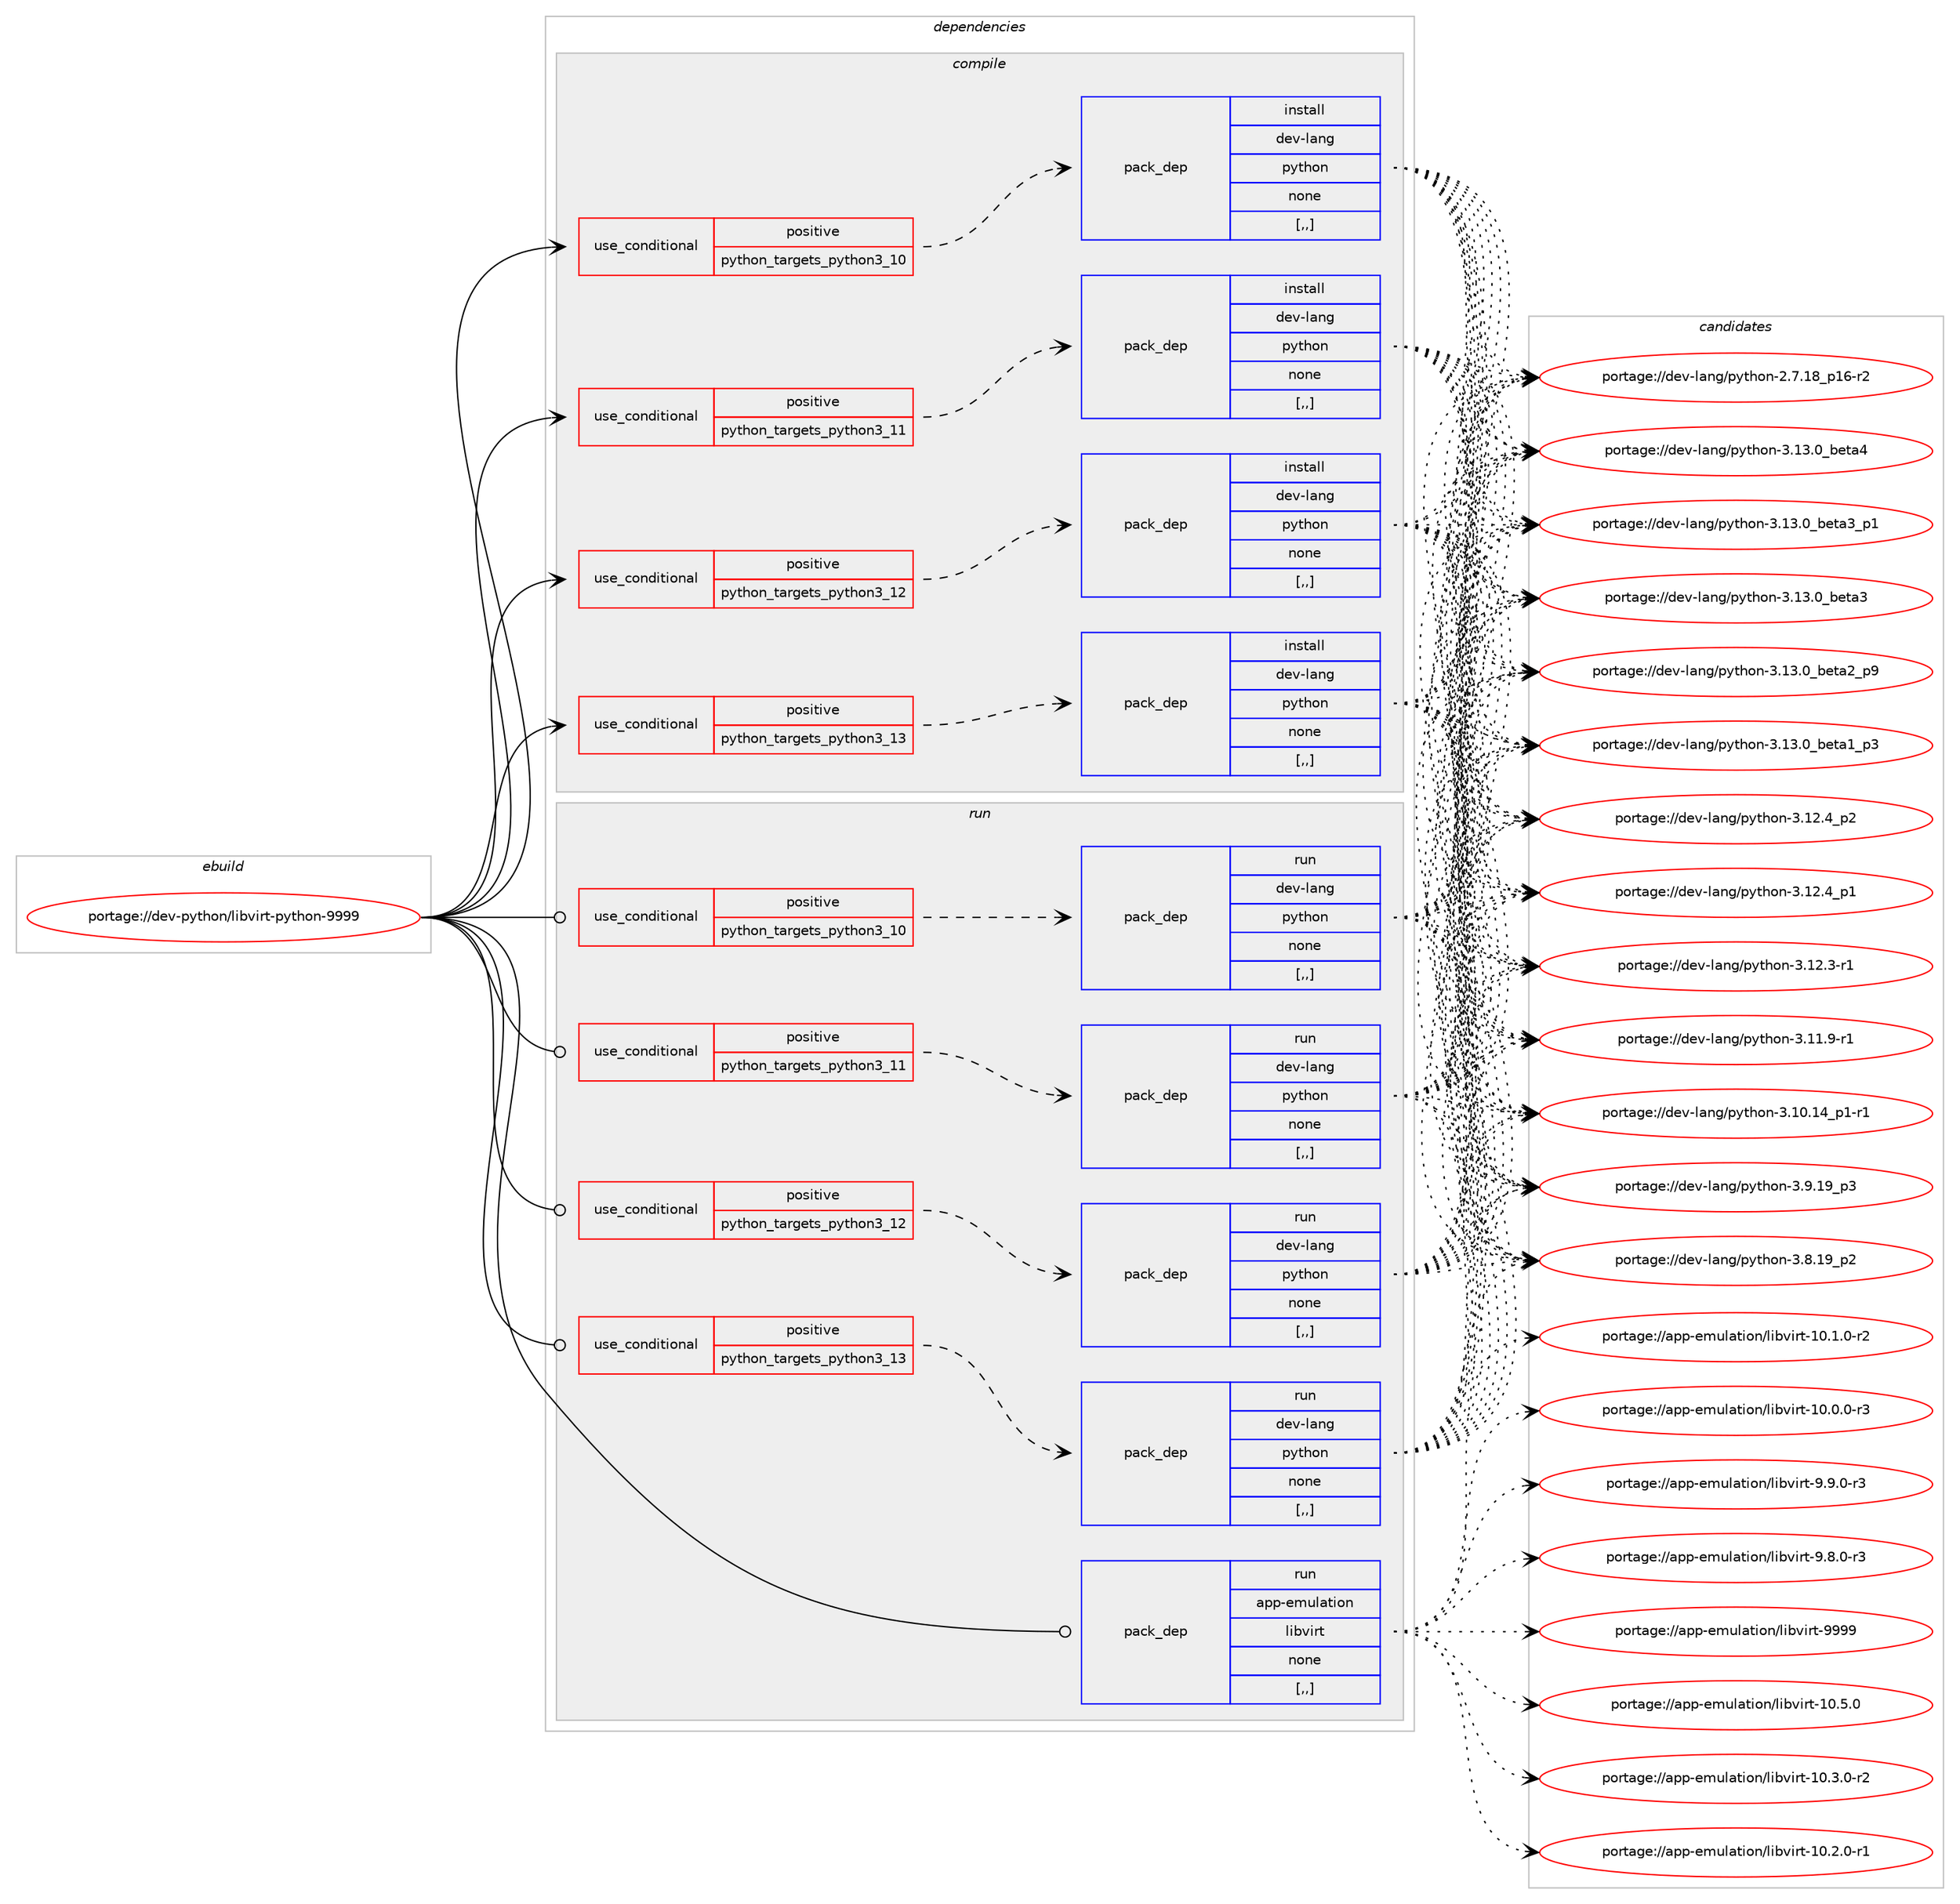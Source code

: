 digraph prolog {

# *************
# Graph options
# *************

newrank=true;
concentrate=true;
compound=true;
graph [rankdir=LR,fontname=Helvetica,fontsize=10,ranksep=1.5];#, ranksep=2.5, nodesep=0.2];
edge  [arrowhead=vee];
node  [fontname=Helvetica,fontsize=10];

# **********
# The ebuild
# **********

subgraph cluster_leftcol {
color=gray;
label=<<i>ebuild</i>>;
id [label="portage://dev-python/libvirt-python-9999", color=red, width=4, href="../dev-python/libvirt-python-9999.svg"];
}

# ****************
# The dependencies
# ****************

subgraph cluster_midcol {
color=gray;
label=<<i>dependencies</i>>;
subgraph cluster_compile {
fillcolor="#eeeeee";
style=filled;
label=<<i>compile</i>>;
subgraph cond34402 {
dependency150347 [label=<<TABLE BORDER="0" CELLBORDER="1" CELLSPACING="0" CELLPADDING="4"><TR><TD ROWSPAN="3" CELLPADDING="10">use_conditional</TD></TR><TR><TD>positive</TD></TR><TR><TD>python_targets_python3_10</TD></TR></TABLE>>, shape=none, color=red];
subgraph pack114696 {
dependency150348 [label=<<TABLE BORDER="0" CELLBORDER="1" CELLSPACING="0" CELLPADDING="4" WIDTH="220"><TR><TD ROWSPAN="6" CELLPADDING="30">pack_dep</TD></TR><TR><TD WIDTH="110">install</TD></TR><TR><TD>dev-lang</TD></TR><TR><TD>python</TD></TR><TR><TD>none</TD></TR><TR><TD>[,,]</TD></TR></TABLE>>, shape=none, color=blue];
}
dependency150347:e -> dependency150348:w [weight=20,style="dashed",arrowhead="vee"];
}
id:e -> dependency150347:w [weight=20,style="solid",arrowhead="vee"];
subgraph cond34403 {
dependency150349 [label=<<TABLE BORDER="0" CELLBORDER="1" CELLSPACING="0" CELLPADDING="4"><TR><TD ROWSPAN="3" CELLPADDING="10">use_conditional</TD></TR><TR><TD>positive</TD></TR><TR><TD>python_targets_python3_11</TD></TR></TABLE>>, shape=none, color=red];
subgraph pack114697 {
dependency150350 [label=<<TABLE BORDER="0" CELLBORDER="1" CELLSPACING="0" CELLPADDING="4" WIDTH="220"><TR><TD ROWSPAN="6" CELLPADDING="30">pack_dep</TD></TR><TR><TD WIDTH="110">install</TD></TR><TR><TD>dev-lang</TD></TR><TR><TD>python</TD></TR><TR><TD>none</TD></TR><TR><TD>[,,]</TD></TR></TABLE>>, shape=none, color=blue];
}
dependency150349:e -> dependency150350:w [weight=20,style="dashed",arrowhead="vee"];
}
id:e -> dependency150349:w [weight=20,style="solid",arrowhead="vee"];
subgraph cond34404 {
dependency150351 [label=<<TABLE BORDER="0" CELLBORDER="1" CELLSPACING="0" CELLPADDING="4"><TR><TD ROWSPAN="3" CELLPADDING="10">use_conditional</TD></TR><TR><TD>positive</TD></TR><TR><TD>python_targets_python3_12</TD></TR></TABLE>>, shape=none, color=red];
subgraph pack114698 {
dependency150352 [label=<<TABLE BORDER="0" CELLBORDER="1" CELLSPACING="0" CELLPADDING="4" WIDTH="220"><TR><TD ROWSPAN="6" CELLPADDING="30">pack_dep</TD></TR><TR><TD WIDTH="110">install</TD></TR><TR><TD>dev-lang</TD></TR><TR><TD>python</TD></TR><TR><TD>none</TD></TR><TR><TD>[,,]</TD></TR></TABLE>>, shape=none, color=blue];
}
dependency150351:e -> dependency150352:w [weight=20,style="dashed",arrowhead="vee"];
}
id:e -> dependency150351:w [weight=20,style="solid",arrowhead="vee"];
subgraph cond34405 {
dependency150353 [label=<<TABLE BORDER="0" CELLBORDER="1" CELLSPACING="0" CELLPADDING="4"><TR><TD ROWSPAN="3" CELLPADDING="10">use_conditional</TD></TR><TR><TD>positive</TD></TR><TR><TD>python_targets_python3_13</TD></TR></TABLE>>, shape=none, color=red];
subgraph pack114699 {
dependency150354 [label=<<TABLE BORDER="0" CELLBORDER="1" CELLSPACING="0" CELLPADDING="4" WIDTH="220"><TR><TD ROWSPAN="6" CELLPADDING="30">pack_dep</TD></TR><TR><TD WIDTH="110">install</TD></TR><TR><TD>dev-lang</TD></TR><TR><TD>python</TD></TR><TR><TD>none</TD></TR><TR><TD>[,,]</TD></TR></TABLE>>, shape=none, color=blue];
}
dependency150353:e -> dependency150354:w [weight=20,style="dashed",arrowhead="vee"];
}
id:e -> dependency150353:w [weight=20,style="solid",arrowhead="vee"];
}
subgraph cluster_compileandrun {
fillcolor="#eeeeee";
style=filled;
label=<<i>compile and run</i>>;
}
subgraph cluster_run {
fillcolor="#eeeeee";
style=filled;
label=<<i>run</i>>;
subgraph cond34406 {
dependency150355 [label=<<TABLE BORDER="0" CELLBORDER="1" CELLSPACING="0" CELLPADDING="4"><TR><TD ROWSPAN="3" CELLPADDING="10">use_conditional</TD></TR><TR><TD>positive</TD></TR><TR><TD>python_targets_python3_10</TD></TR></TABLE>>, shape=none, color=red];
subgraph pack114700 {
dependency150356 [label=<<TABLE BORDER="0" CELLBORDER="1" CELLSPACING="0" CELLPADDING="4" WIDTH="220"><TR><TD ROWSPAN="6" CELLPADDING="30">pack_dep</TD></TR><TR><TD WIDTH="110">run</TD></TR><TR><TD>dev-lang</TD></TR><TR><TD>python</TD></TR><TR><TD>none</TD></TR><TR><TD>[,,]</TD></TR></TABLE>>, shape=none, color=blue];
}
dependency150355:e -> dependency150356:w [weight=20,style="dashed",arrowhead="vee"];
}
id:e -> dependency150355:w [weight=20,style="solid",arrowhead="odot"];
subgraph cond34407 {
dependency150357 [label=<<TABLE BORDER="0" CELLBORDER="1" CELLSPACING="0" CELLPADDING="4"><TR><TD ROWSPAN="3" CELLPADDING="10">use_conditional</TD></TR><TR><TD>positive</TD></TR><TR><TD>python_targets_python3_11</TD></TR></TABLE>>, shape=none, color=red];
subgraph pack114701 {
dependency150358 [label=<<TABLE BORDER="0" CELLBORDER="1" CELLSPACING="0" CELLPADDING="4" WIDTH="220"><TR><TD ROWSPAN="6" CELLPADDING="30">pack_dep</TD></TR><TR><TD WIDTH="110">run</TD></TR><TR><TD>dev-lang</TD></TR><TR><TD>python</TD></TR><TR><TD>none</TD></TR><TR><TD>[,,]</TD></TR></TABLE>>, shape=none, color=blue];
}
dependency150357:e -> dependency150358:w [weight=20,style="dashed",arrowhead="vee"];
}
id:e -> dependency150357:w [weight=20,style="solid",arrowhead="odot"];
subgraph cond34408 {
dependency150359 [label=<<TABLE BORDER="0" CELLBORDER="1" CELLSPACING="0" CELLPADDING="4"><TR><TD ROWSPAN="3" CELLPADDING="10">use_conditional</TD></TR><TR><TD>positive</TD></TR><TR><TD>python_targets_python3_12</TD></TR></TABLE>>, shape=none, color=red];
subgraph pack114702 {
dependency150360 [label=<<TABLE BORDER="0" CELLBORDER="1" CELLSPACING="0" CELLPADDING="4" WIDTH="220"><TR><TD ROWSPAN="6" CELLPADDING="30">pack_dep</TD></TR><TR><TD WIDTH="110">run</TD></TR><TR><TD>dev-lang</TD></TR><TR><TD>python</TD></TR><TR><TD>none</TD></TR><TR><TD>[,,]</TD></TR></TABLE>>, shape=none, color=blue];
}
dependency150359:e -> dependency150360:w [weight=20,style="dashed",arrowhead="vee"];
}
id:e -> dependency150359:w [weight=20,style="solid",arrowhead="odot"];
subgraph cond34409 {
dependency150361 [label=<<TABLE BORDER="0" CELLBORDER="1" CELLSPACING="0" CELLPADDING="4"><TR><TD ROWSPAN="3" CELLPADDING="10">use_conditional</TD></TR><TR><TD>positive</TD></TR><TR><TD>python_targets_python3_13</TD></TR></TABLE>>, shape=none, color=red];
subgraph pack114703 {
dependency150362 [label=<<TABLE BORDER="0" CELLBORDER="1" CELLSPACING="0" CELLPADDING="4" WIDTH="220"><TR><TD ROWSPAN="6" CELLPADDING="30">pack_dep</TD></TR><TR><TD WIDTH="110">run</TD></TR><TR><TD>dev-lang</TD></TR><TR><TD>python</TD></TR><TR><TD>none</TD></TR><TR><TD>[,,]</TD></TR></TABLE>>, shape=none, color=blue];
}
dependency150361:e -> dependency150362:w [weight=20,style="dashed",arrowhead="vee"];
}
id:e -> dependency150361:w [weight=20,style="solid",arrowhead="odot"];
subgraph pack114704 {
dependency150363 [label=<<TABLE BORDER="0" CELLBORDER="1" CELLSPACING="0" CELLPADDING="4" WIDTH="220"><TR><TD ROWSPAN="6" CELLPADDING="30">pack_dep</TD></TR><TR><TD WIDTH="110">run</TD></TR><TR><TD>app-emulation</TD></TR><TR><TD>libvirt</TD></TR><TR><TD>none</TD></TR><TR><TD>[,,]</TD></TR></TABLE>>, shape=none, color=blue];
}
id:e -> dependency150363:w [weight=20,style="solid",arrowhead="odot"];
}
}

# **************
# The candidates
# **************

subgraph cluster_choices {
rank=same;
color=gray;
label=<<i>candidates</i>>;

subgraph choice114696 {
color=black;
nodesep=1;
choice1001011184510897110103471121211161041111104551464951464895981011169752 [label="portage://dev-lang/python-3.13.0_beta4", color=red, width=4,href="../dev-lang/python-3.13.0_beta4.svg"];
choice10010111845108971101034711212111610411111045514649514648959810111697519511249 [label="portage://dev-lang/python-3.13.0_beta3_p1", color=red, width=4,href="../dev-lang/python-3.13.0_beta3_p1.svg"];
choice1001011184510897110103471121211161041111104551464951464895981011169751 [label="portage://dev-lang/python-3.13.0_beta3", color=red, width=4,href="../dev-lang/python-3.13.0_beta3.svg"];
choice10010111845108971101034711212111610411111045514649514648959810111697509511257 [label="portage://dev-lang/python-3.13.0_beta2_p9", color=red, width=4,href="../dev-lang/python-3.13.0_beta2_p9.svg"];
choice10010111845108971101034711212111610411111045514649514648959810111697499511251 [label="portage://dev-lang/python-3.13.0_beta1_p3", color=red, width=4,href="../dev-lang/python-3.13.0_beta1_p3.svg"];
choice100101118451089711010347112121116104111110455146495046529511250 [label="portage://dev-lang/python-3.12.4_p2", color=red, width=4,href="../dev-lang/python-3.12.4_p2.svg"];
choice100101118451089711010347112121116104111110455146495046529511249 [label="portage://dev-lang/python-3.12.4_p1", color=red, width=4,href="../dev-lang/python-3.12.4_p1.svg"];
choice100101118451089711010347112121116104111110455146495046514511449 [label="portage://dev-lang/python-3.12.3-r1", color=red, width=4,href="../dev-lang/python-3.12.3-r1.svg"];
choice100101118451089711010347112121116104111110455146494946574511449 [label="portage://dev-lang/python-3.11.9-r1", color=red, width=4,href="../dev-lang/python-3.11.9-r1.svg"];
choice100101118451089711010347112121116104111110455146494846495295112494511449 [label="portage://dev-lang/python-3.10.14_p1-r1", color=red, width=4,href="../dev-lang/python-3.10.14_p1-r1.svg"];
choice100101118451089711010347112121116104111110455146574649579511251 [label="portage://dev-lang/python-3.9.19_p3", color=red, width=4,href="../dev-lang/python-3.9.19_p3.svg"];
choice100101118451089711010347112121116104111110455146564649579511250 [label="portage://dev-lang/python-3.8.19_p2", color=red, width=4,href="../dev-lang/python-3.8.19_p2.svg"];
choice100101118451089711010347112121116104111110455046554649569511249544511450 [label="portage://dev-lang/python-2.7.18_p16-r2", color=red, width=4,href="../dev-lang/python-2.7.18_p16-r2.svg"];
dependency150348:e -> choice1001011184510897110103471121211161041111104551464951464895981011169752:w [style=dotted,weight="100"];
dependency150348:e -> choice10010111845108971101034711212111610411111045514649514648959810111697519511249:w [style=dotted,weight="100"];
dependency150348:e -> choice1001011184510897110103471121211161041111104551464951464895981011169751:w [style=dotted,weight="100"];
dependency150348:e -> choice10010111845108971101034711212111610411111045514649514648959810111697509511257:w [style=dotted,weight="100"];
dependency150348:e -> choice10010111845108971101034711212111610411111045514649514648959810111697499511251:w [style=dotted,weight="100"];
dependency150348:e -> choice100101118451089711010347112121116104111110455146495046529511250:w [style=dotted,weight="100"];
dependency150348:e -> choice100101118451089711010347112121116104111110455146495046529511249:w [style=dotted,weight="100"];
dependency150348:e -> choice100101118451089711010347112121116104111110455146495046514511449:w [style=dotted,weight="100"];
dependency150348:e -> choice100101118451089711010347112121116104111110455146494946574511449:w [style=dotted,weight="100"];
dependency150348:e -> choice100101118451089711010347112121116104111110455146494846495295112494511449:w [style=dotted,weight="100"];
dependency150348:e -> choice100101118451089711010347112121116104111110455146574649579511251:w [style=dotted,weight="100"];
dependency150348:e -> choice100101118451089711010347112121116104111110455146564649579511250:w [style=dotted,weight="100"];
dependency150348:e -> choice100101118451089711010347112121116104111110455046554649569511249544511450:w [style=dotted,weight="100"];
}
subgraph choice114697 {
color=black;
nodesep=1;
choice1001011184510897110103471121211161041111104551464951464895981011169752 [label="portage://dev-lang/python-3.13.0_beta4", color=red, width=4,href="../dev-lang/python-3.13.0_beta4.svg"];
choice10010111845108971101034711212111610411111045514649514648959810111697519511249 [label="portage://dev-lang/python-3.13.0_beta3_p1", color=red, width=4,href="../dev-lang/python-3.13.0_beta3_p1.svg"];
choice1001011184510897110103471121211161041111104551464951464895981011169751 [label="portage://dev-lang/python-3.13.0_beta3", color=red, width=4,href="../dev-lang/python-3.13.0_beta3.svg"];
choice10010111845108971101034711212111610411111045514649514648959810111697509511257 [label="portage://dev-lang/python-3.13.0_beta2_p9", color=red, width=4,href="../dev-lang/python-3.13.0_beta2_p9.svg"];
choice10010111845108971101034711212111610411111045514649514648959810111697499511251 [label="portage://dev-lang/python-3.13.0_beta1_p3", color=red, width=4,href="../dev-lang/python-3.13.0_beta1_p3.svg"];
choice100101118451089711010347112121116104111110455146495046529511250 [label="portage://dev-lang/python-3.12.4_p2", color=red, width=4,href="../dev-lang/python-3.12.4_p2.svg"];
choice100101118451089711010347112121116104111110455146495046529511249 [label="portage://dev-lang/python-3.12.4_p1", color=red, width=4,href="../dev-lang/python-3.12.4_p1.svg"];
choice100101118451089711010347112121116104111110455146495046514511449 [label="portage://dev-lang/python-3.12.3-r1", color=red, width=4,href="../dev-lang/python-3.12.3-r1.svg"];
choice100101118451089711010347112121116104111110455146494946574511449 [label="portage://dev-lang/python-3.11.9-r1", color=red, width=4,href="../dev-lang/python-3.11.9-r1.svg"];
choice100101118451089711010347112121116104111110455146494846495295112494511449 [label="portage://dev-lang/python-3.10.14_p1-r1", color=red, width=4,href="../dev-lang/python-3.10.14_p1-r1.svg"];
choice100101118451089711010347112121116104111110455146574649579511251 [label="portage://dev-lang/python-3.9.19_p3", color=red, width=4,href="../dev-lang/python-3.9.19_p3.svg"];
choice100101118451089711010347112121116104111110455146564649579511250 [label="portage://dev-lang/python-3.8.19_p2", color=red, width=4,href="../dev-lang/python-3.8.19_p2.svg"];
choice100101118451089711010347112121116104111110455046554649569511249544511450 [label="portage://dev-lang/python-2.7.18_p16-r2", color=red, width=4,href="../dev-lang/python-2.7.18_p16-r2.svg"];
dependency150350:e -> choice1001011184510897110103471121211161041111104551464951464895981011169752:w [style=dotted,weight="100"];
dependency150350:e -> choice10010111845108971101034711212111610411111045514649514648959810111697519511249:w [style=dotted,weight="100"];
dependency150350:e -> choice1001011184510897110103471121211161041111104551464951464895981011169751:w [style=dotted,weight="100"];
dependency150350:e -> choice10010111845108971101034711212111610411111045514649514648959810111697509511257:w [style=dotted,weight="100"];
dependency150350:e -> choice10010111845108971101034711212111610411111045514649514648959810111697499511251:w [style=dotted,weight="100"];
dependency150350:e -> choice100101118451089711010347112121116104111110455146495046529511250:w [style=dotted,weight="100"];
dependency150350:e -> choice100101118451089711010347112121116104111110455146495046529511249:w [style=dotted,weight="100"];
dependency150350:e -> choice100101118451089711010347112121116104111110455146495046514511449:w [style=dotted,weight="100"];
dependency150350:e -> choice100101118451089711010347112121116104111110455146494946574511449:w [style=dotted,weight="100"];
dependency150350:e -> choice100101118451089711010347112121116104111110455146494846495295112494511449:w [style=dotted,weight="100"];
dependency150350:e -> choice100101118451089711010347112121116104111110455146574649579511251:w [style=dotted,weight="100"];
dependency150350:e -> choice100101118451089711010347112121116104111110455146564649579511250:w [style=dotted,weight="100"];
dependency150350:e -> choice100101118451089711010347112121116104111110455046554649569511249544511450:w [style=dotted,weight="100"];
}
subgraph choice114698 {
color=black;
nodesep=1;
choice1001011184510897110103471121211161041111104551464951464895981011169752 [label="portage://dev-lang/python-3.13.0_beta4", color=red, width=4,href="../dev-lang/python-3.13.0_beta4.svg"];
choice10010111845108971101034711212111610411111045514649514648959810111697519511249 [label="portage://dev-lang/python-3.13.0_beta3_p1", color=red, width=4,href="../dev-lang/python-3.13.0_beta3_p1.svg"];
choice1001011184510897110103471121211161041111104551464951464895981011169751 [label="portage://dev-lang/python-3.13.0_beta3", color=red, width=4,href="../dev-lang/python-3.13.0_beta3.svg"];
choice10010111845108971101034711212111610411111045514649514648959810111697509511257 [label="portage://dev-lang/python-3.13.0_beta2_p9", color=red, width=4,href="../dev-lang/python-3.13.0_beta2_p9.svg"];
choice10010111845108971101034711212111610411111045514649514648959810111697499511251 [label="portage://dev-lang/python-3.13.0_beta1_p3", color=red, width=4,href="../dev-lang/python-3.13.0_beta1_p3.svg"];
choice100101118451089711010347112121116104111110455146495046529511250 [label="portage://dev-lang/python-3.12.4_p2", color=red, width=4,href="../dev-lang/python-3.12.4_p2.svg"];
choice100101118451089711010347112121116104111110455146495046529511249 [label="portage://dev-lang/python-3.12.4_p1", color=red, width=4,href="../dev-lang/python-3.12.4_p1.svg"];
choice100101118451089711010347112121116104111110455146495046514511449 [label="portage://dev-lang/python-3.12.3-r1", color=red, width=4,href="../dev-lang/python-3.12.3-r1.svg"];
choice100101118451089711010347112121116104111110455146494946574511449 [label="portage://dev-lang/python-3.11.9-r1", color=red, width=4,href="../dev-lang/python-3.11.9-r1.svg"];
choice100101118451089711010347112121116104111110455146494846495295112494511449 [label="portage://dev-lang/python-3.10.14_p1-r1", color=red, width=4,href="../dev-lang/python-3.10.14_p1-r1.svg"];
choice100101118451089711010347112121116104111110455146574649579511251 [label="portage://dev-lang/python-3.9.19_p3", color=red, width=4,href="../dev-lang/python-3.9.19_p3.svg"];
choice100101118451089711010347112121116104111110455146564649579511250 [label="portage://dev-lang/python-3.8.19_p2", color=red, width=4,href="../dev-lang/python-3.8.19_p2.svg"];
choice100101118451089711010347112121116104111110455046554649569511249544511450 [label="portage://dev-lang/python-2.7.18_p16-r2", color=red, width=4,href="../dev-lang/python-2.7.18_p16-r2.svg"];
dependency150352:e -> choice1001011184510897110103471121211161041111104551464951464895981011169752:w [style=dotted,weight="100"];
dependency150352:e -> choice10010111845108971101034711212111610411111045514649514648959810111697519511249:w [style=dotted,weight="100"];
dependency150352:e -> choice1001011184510897110103471121211161041111104551464951464895981011169751:w [style=dotted,weight="100"];
dependency150352:e -> choice10010111845108971101034711212111610411111045514649514648959810111697509511257:w [style=dotted,weight="100"];
dependency150352:e -> choice10010111845108971101034711212111610411111045514649514648959810111697499511251:w [style=dotted,weight="100"];
dependency150352:e -> choice100101118451089711010347112121116104111110455146495046529511250:w [style=dotted,weight="100"];
dependency150352:e -> choice100101118451089711010347112121116104111110455146495046529511249:w [style=dotted,weight="100"];
dependency150352:e -> choice100101118451089711010347112121116104111110455146495046514511449:w [style=dotted,weight="100"];
dependency150352:e -> choice100101118451089711010347112121116104111110455146494946574511449:w [style=dotted,weight="100"];
dependency150352:e -> choice100101118451089711010347112121116104111110455146494846495295112494511449:w [style=dotted,weight="100"];
dependency150352:e -> choice100101118451089711010347112121116104111110455146574649579511251:w [style=dotted,weight="100"];
dependency150352:e -> choice100101118451089711010347112121116104111110455146564649579511250:w [style=dotted,weight="100"];
dependency150352:e -> choice100101118451089711010347112121116104111110455046554649569511249544511450:w [style=dotted,weight="100"];
}
subgraph choice114699 {
color=black;
nodesep=1;
choice1001011184510897110103471121211161041111104551464951464895981011169752 [label="portage://dev-lang/python-3.13.0_beta4", color=red, width=4,href="../dev-lang/python-3.13.0_beta4.svg"];
choice10010111845108971101034711212111610411111045514649514648959810111697519511249 [label="portage://dev-lang/python-3.13.0_beta3_p1", color=red, width=4,href="../dev-lang/python-3.13.0_beta3_p1.svg"];
choice1001011184510897110103471121211161041111104551464951464895981011169751 [label="portage://dev-lang/python-3.13.0_beta3", color=red, width=4,href="../dev-lang/python-3.13.0_beta3.svg"];
choice10010111845108971101034711212111610411111045514649514648959810111697509511257 [label="portage://dev-lang/python-3.13.0_beta2_p9", color=red, width=4,href="../dev-lang/python-3.13.0_beta2_p9.svg"];
choice10010111845108971101034711212111610411111045514649514648959810111697499511251 [label="portage://dev-lang/python-3.13.0_beta1_p3", color=red, width=4,href="../dev-lang/python-3.13.0_beta1_p3.svg"];
choice100101118451089711010347112121116104111110455146495046529511250 [label="portage://dev-lang/python-3.12.4_p2", color=red, width=4,href="../dev-lang/python-3.12.4_p2.svg"];
choice100101118451089711010347112121116104111110455146495046529511249 [label="portage://dev-lang/python-3.12.4_p1", color=red, width=4,href="../dev-lang/python-3.12.4_p1.svg"];
choice100101118451089711010347112121116104111110455146495046514511449 [label="portage://dev-lang/python-3.12.3-r1", color=red, width=4,href="../dev-lang/python-3.12.3-r1.svg"];
choice100101118451089711010347112121116104111110455146494946574511449 [label="portage://dev-lang/python-3.11.9-r1", color=red, width=4,href="../dev-lang/python-3.11.9-r1.svg"];
choice100101118451089711010347112121116104111110455146494846495295112494511449 [label="portage://dev-lang/python-3.10.14_p1-r1", color=red, width=4,href="../dev-lang/python-3.10.14_p1-r1.svg"];
choice100101118451089711010347112121116104111110455146574649579511251 [label="portage://dev-lang/python-3.9.19_p3", color=red, width=4,href="../dev-lang/python-3.9.19_p3.svg"];
choice100101118451089711010347112121116104111110455146564649579511250 [label="portage://dev-lang/python-3.8.19_p2", color=red, width=4,href="../dev-lang/python-3.8.19_p2.svg"];
choice100101118451089711010347112121116104111110455046554649569511249544511450 [label="portage://dev-lang/python-2.7.18_p16-r2", color=red, width=4,href="../dev-lang/python-2.7.18_p16-r2.svg"];
dependency150354:e -> choice1001011184510897110103471121211161041111104551464951464895981011169752:w [style=dotted,weight="100"];
dependency150354:e -> choice10010111845108971101034711212111610411111045514649514648959810111697519511249:w [style=dotted,weight="100"];
dependency150354:e -> choice1001011184510897110103471121211161041111104551464951464895981011169751:w [style=dotted,weight="100"];
dependency150354:e -> choice10010111845108971101034711212111610411111045514649514648959810111697509511257:w [style=dotted,weight="100"];
dependency150354:e -> choice10010111845108971101034711212111610411111045514649514648959810111697499511251:w [style=dotted,weight="100"];
dependency150354:e -> choice100101118451089711010347112121116104111110455146495046529511250:w [style=dotted,weight="100"];
dependency150354:e -> choice100101118451089711010347112121116104111110455146495046529511249:w [style=dotted,weight="100"];
dependency150354:e -> choice100101118451089711010347112121116104111110455146495046514511449:w [style=dotted,weight="100"];
dependency150354:e -> choice100101118451089711010347112121116104111110455146494946574511449:w [style=dotted,weight="100"];
dependency150354:e -> choice100101118451089711010347112121116104111110455146494846495295112494511449:w [style=dotted,weight="100"];
dependency150354:e -> choice100101118451089711010347112121116104111110455146574649579511251:w [style=dotted,weight="100"];
dependency150354:e -> choice100101118451089711010347112121116104111110455146564649579511250:w [style=dotted,weight="100"];
dependency150354:e -> choice100101118451089711010347112121116104111110455046554649569511249544511450:w [style=dotted,weight="100"];
}
subgraph choice114700 {
color=black;
nodesep=1;
choice1001011184510897110103471121211161041111104551464951464895981011169752 [label="portage://dev-lang/python-3.13.0_beta4", color=red, width=4,href="../dev-lang/python-3.13.0_beta4.svg"];
choice10010111845108971101034711212111610411111045514649514648959810111697519511249 [label="portage://dev-lang/python-3.13.0_beta3_p1", color=red, width=4,href="../dev-lang/python-3.13.0_beta3_p1.svg"];
choice1001011184510897110103471121211161041111104551464951464895981011169751 [label="portage://dev-lang/python-3.13.0_beta3", color=red, width=4,href="../dev-lang/python-3.13.0_beta3.svg"];
choice10010111845108971101034711212111610411111045514649514648959810111697509511257 [label="portage://dev-lang/python-3.13.0_beta2_p9", color=red, width=4,href="../dev-lang/python-3.13.0_beta2_p9.svg"];
choice10010111845108971101034711212111610411111045514649514648959810111697499511251 [label="portage://dev-lang/python-3.13.0_beta1_p3", color=red, width=4,href="../dev-lang/python-3.13.0_beta1_p3.svg"];
choice100101118451089711010347112121116104111110455146495046529511250 [label="portage://dev-lang/python-3.12.4_p2", color=red, width=4,href="../dev-lang/python-3.12.4_p2.svg"];
choice100101118451089711010347112121116104111110455146495046529511249 [label="portage://dev-lang/python-3.12.4_p1", color=red, width=4,href="../dev-lang/python-3.12.4_p1.svg"];
choice100101118451089711010347112121116104111110455146495046514511449 [label="portage://dev-lang/python-3.12.3-r1", color=red, width=4,href="../dev-lang/python-3.12.3-r1.svg"];
choice100101118451089711010347112121116104111110455146494946574511449 [label="portage://dev-lang/python-3.11.9-r1", color=red, width=4,href="../dev-lang/python-3.11.9-r1.svg"];
choice100101118451089711010347112121116104111110455146494846495295112494511449 [label="portage://dev-lang/python-3.10.14_p1-r1", color=red, width=4,href="../dev-lang/python-3.10.14_p1-r1.svg"];
choice100101118451089711010347112121116104111110455146574649579511251 [label="portage://dev-lang/python-3.9.19_p3", color=red, width=4,href="../dev-lang/python-3.9.19_p3.svg"];
choice100101118451089711010347112121116104111110455146564649579511250 [label="portage://dev-lang/python-3.8.19_p2", color=red, width=4,href="../dev-lang/python-3.8.19_p2.svg"];
choice100101118451089711010347112121116104111110455046554649569511249544511450 [label="portage://dev-lang/python-2.7.18_p16-r2", color=red, width=4,href="../dev-lang/python-2.7.18_p16-r2.svg"];
dependency150356:e -> choice1001011184510897110103471121211161041111104551464951464895981011169752:w [style=dotted,weight="100"];
dependency150356:e -> choice10010111845108971101034711212111610411111045514649514648959810111697519511249:w [style=dotted,weight="100"];
dependency150356:e -> choice1001011184510897110103471121211161041111104551464951464895981011169751:w [style=dotted,weight="100"];
dependency150356:e -> choice10010111845108971101034711212111610411111045514649514648959810111697509511257:w [style=dotted,weight="100"];
dependency150356:e -> choice10010111845108971101034711212111610411111045514649514648959810111697499511251:w [style=dotted,weight="100"];
dependency150356:e -> choice100101118451089711010347112121116104111110455146495046529511250:w [style=dotted,weight="100"];
dependency150356:e -> choice100101118451089711010347112121116104111110455146495046529511249:w [style=dotted,weight="100"];
dependency150356:e -> choice100101118451089711010347112121116104111110455146495046514511449:w [style=dotted,weight="100"];
dependency150356:e -> choice100101118451089711010347112121116104111110455146494946574511449:w [style=dotted,weight="100"];
dependency150356:e -> choice100101118451089711010347112121116104111110455146494846495295112494511449:w [style=dotted,weight="100"];
dependency150356:e -> choice100101118451089711010347112121116104111110455146574649579511251:w [style=dotted,weight="100"];
dependency150356:e -> choice100101118451089711010347112121116104111110455146564649579511250:w [style=dotted,weight="100"];
dependency150356:e -> choice100101118451089711010347112121116104111110455046554649569511249544511450:w [style=dotted,weight="100"];
}
subgraph choice114701 {
color=black;
nodesep=1;
choice1001011184510897110103471121211161041111104551464951464895981011169752 [label="portage://dev-lang/python-3.13.0_beta4", color=red, width=4,href="../dev-lang/python-3.13.0_beta4.svg"];
choice10010111845108971101034711212111610411111045514649514648959810111697519511249 [label="portage://dev-lang/python-3.13.0_beta3_p1", color=red, width=4,href="../dev-lang/python-3.13.0_beta3_p1.svg"];
choice1001011184510897110103471121211161041111104551464951464895981011169751 [label="portage://dev-lang/python-3.13.0_beta3", color=red, width=4,href="../dev-lang/python-3.13.0_beta3.svg"];
choice10010111845108971101034711212111610411111045514649514648959810111697509511257 [label="portage://dev-lang/python-3.13.0_beta2_p9", color=red, width=4,href="../dev-lang/python-3.13.0_beta2_p9.svg"];
choice10010111845108971101034711212111610411111045514649514648959810111697499511251 [label="portage://dev-lang/python-3.13.0_beta1_p3", color=red, width=4,href="../dev-lang/python-3.13.0_beta1_p3.svg"];
choice100101118451089711010347112121116104111110455146495046529511250 [label="portage://dev-lang/python-3.12.4_p2", color=red, width=4,href="../dev-lang/python-3.12.4_p2.svg"];
choice100101118451089711010347112121116104111110455146495046529511249 [label="portage://dev-lang/python-3.12.4_p1", color=red, width=4,href="../dev-lang/python-3.12.4_p1.svg"];
choice100101118451089711010347112121116104111110455146495046514511449 [label="portage://dev-lang/python-3.12.3-r1", color=red, width=4,href="../dev-lang/python-3.12.3-r1.svg"];
choice100101118451089711010347112121116104111110455146494946574511449 [label="portage://dev-lang/python-3.11.9-r1", color=red, width=4,href="../dev-lang/python-3.11.9-r1.svg"];
choice100101118451089711010347112121116104111110455146494846495295112494511449 [label="portage://dev-lang/python-3.10.14_p1-r1", color=red, width=4,href="../dev-lang/python-3.10.14_p1-r1.svg"];
choice100101118451089711010347112121116104111110455146574649579511251 [label="portage://dev-lang/python-3.9.19_p3", color=red, width=4,href="../dev-lang/python-3.9.19_p3.svg"];
choice100101118451089711010347112121116104111110455146564649579511250 [label="portage://dev-lang/python-3.8.19_p2", color=red, width=4,href="../dev-lang/python-3.8.19_p2.svg"];
choice100101118451089711010347112121116104111110455046554649569511249544511450 [label="portage://dev-lang/python-2.7.18_p16-r2", color=red, width=4,href="../dev-lang/python-2.7.18_p16-r2.svg"];
dependency150358:e -> choice1001011184510897110103471121211161041111104551464951464895981011169752:w [style=dotted,weight="100"];
dependency150358:e -> choice10010111845108971101034711212111610411111045514649514648959810111697519511249:w [style=dotted,weight="100"];
dependency150358:e -> choice1001011184510897110103471121211161041111104551464951464895981011169751:w [style=dotted,weight="100"];
dependency150358:e -> choice10010111845108971101034711212111610411111045514649514648959810111697509511257:w [style=dotted,weight="100"];
dependency150358:e -> choice10010111845108971101034711212111610411111045514649514648959810111697499511251:w [style=dotted,weight="100"];
dependency150358:e -> choice100101118451089711010347112121116104111110455146495046529511250:w [style=dotted,weight="100"];
dependency150358:e -> choice100101118451089711010347112121116104111110455146495046529511249:w [style=dotted,weight="100"];
dependency150358:e -> choice100101118451089711010347112121116104111110455146495046514511449:w [style=dotted,weight="100"];
dependency150358:e -> choice100101118451089711010347112121116104111110455146494946574511449:w [style=dotted,weight="100"];
dependency150358:e -> choice100101118451089711010347112121116104111110455146494846495295112494511449:w [style=dotted,weight="100"];
dependency150358:e -> choice100101118451089711010347112121116104111110455146574649579511251:w [style=dotted,weight="100"];
dependency150358:e -> choice100101118451089711010347112121116104111110455146564649579511250:w [style=dotted,weight="100"];
dependency150358:e -> choice100101118451089711010347112121116104111110455046554649569511249544511450:w [style=dotted,weight="100"];
}
subgraph choice114702 {
color=black;
nodesep=1;
choice1001011184510897110103471121211161041111104551464951464895981011169752 [label="portage://dev-lang/python-3.13.0_beta4", color=red, width=4,href="../dev-lang/python-3.13.0_beta4.svg"];
choice10010111845108971101034711212111610411111045514649514648959810111697519511249 [label="portage://dev-lang/python-3.13.0_beta3_p1", color=red, width=4,href="../dev-lang/python-3.13.0_beta3_p1.svg"];
choice1001011184510897110103471121211161041111104551464951464895981011169751 [label="portage://dev-lang/python-3.13.0_beta3", color=red, width=4,href="../dev-lang/python-3.13.0_beta3.svg"];
choice10010111845108971101034711212111610411111045514649514648959810111697509511257 [label="portage://dev-lang/python-3.13.0_beta2_p9", color=red, width=4,href="../dev-lang/python-3.13.0_beta2_p9.svg"];
choice10010111845108971101034711212111610411111045514649514648959810111697499511251 [label="portage://dev-lang/python-3.13.0_beta1_p3", color=red, width=4,href="../dev-lang/python-3.13.0_beta1_p3.svg"];
choice100101118451089711010347112121116104111110455146495046529511250 [label="portage://dev-lang/python-3.12.4_p2", color=red, width=4,href="../dev-lang/python-3.12.4_p2.svg"];
choice100101118451089711010347112121116104111110455146495046529511249 [label="portage://dev-lang/python-3.12.4_p1", color=red, width=4,href="../dev-lang/python-3.12.4_p1.svg"];
choice100101118451089711010347112121116104111110455146495046514511449 [label="portage://dev-lang/python-3.12.3-r1", color=red, width=4,href="../dev-lang/python-3.12.3-r1.svg"];
choice100101118451089711010347112121116104111110455146494946574511449 [label="portage://dev-lang/python-3.11.9-r1", color=red, width=4,href="../dev-lang/python-3.11.9-r1.svg"];
choice100101118451089711010347112121116104111110455146494846495295112494511449 [label="portage://dev-lang/python-3.10.14_p1-r1", color=red, width=4,href="../dev-lang/python-3.10.14_p1-r1.svg"];
choice100101118451089711010347112121116104111110455146574649579511251 [label="portage://dev-lang/python-3.9.19_p3", color=red, width=4,href="../dev-lang/python-3.9.19_p3.svg"];
choice100101118451089711010347112121116104111110455146564649579511250 [label="portage://dev-lang/python-3.8.19_p2", color=red, width=4,href="../dev-lang/python-3.8.19_p2.svg"];
choice100101118451089711010347112121116104111110455046554649569511249544511450 [label="portage://dev-lang/python-2.7.18_p16-r2", color=red, width=4,href="../dev-lang/python-2.7.18_p16-r2.svg"];
dependency150360:e -> choice1001011184510897110103471121211161041111104551464951464895981011169752:w [style=dotted,weight="100"];
dependency150360:e -> choice10010111845108971101034711212111610411111045514649514648959810111697519511249:w [style=dotted,weight="100"];
dependency150360:e -> choice1001011184510897110103471121211161041111104551464951464895981011169751:w [style=dotted,weight="100"];
dependency150360:e -> choice10010111845108971101034711212111610411111045514649514648959810111697509511257:w [style=dotted,weight="100"];
dependency150360:e -> choice10010111845108971101034711212111610411111045514649514648959810111697499511251:w [style=dotted,weight="100"];
dependency150360:e -> choice100101118451089711010347112121116104111110455146495046529511250:w [style=dotted,weight="100"];
dependency150360:e -> choice100101118451089711010347112121116104111110455146495046529511249:w [style=dotted,weight="100"];
dependency150360:e -> choice100101118451089711010347112121116104111110455146495046514511449:w [style=dotted,weight="100"];
dependency150360:e -> choice100101118451089711010347112121116104111110455146494946574511449:w [style=dotted,weight="100"];
dependency150360:e -> choice100101118451089711010347112121116104111110455146494846495295112494511449:w [style=dotted,weight="100"];
dependency150360:e -> choice100101118451089711010347112121116104111110455146574649579511251:w [style=dotted,weight="100"];
dependency150360:e -> choice100101118451089711010347112121116104111110455146564649579511250:w [style=dotted,weight="100"];
dependency150360:e -> choice100101118451089711010347112121116104111110455046554649569511249544511450:w [style=dotted,weight="100"];
}
subgraph choice114703 {
color=black;
nodesep=1;
choice1001011184510897110103471121211161041111104551464951464895981011169752 [label="portage://dev-lang/python-3.13.0_beta4", color=red, width=4,href="../dev-lang/python-3.13.0_beta4.svg"];
choice10010111845108971101034711212111610411111045514649514648959810111697519511249 [label="portage://dev-lang/python-3.13.0_beta3_p1", color=red, width=4,href="../dev-lang/python-3.13.0_beta3_p1.svg"];
choice1001011184510897110103471121211161041111104551464951464895981011169751 [label="portage://dev-lang/python-3.13.0_beta3", color=red, width=4,href="../dev-lang/python-3.13.0_beta3.svg"];
choice10010111845108971101034711212111610411111045514649514648959810111697509511257 [label="portage://dev-lang/python-3.13.0_beta2_p9", color=red, width=4,href="../dev-lang/python-3.13.0_beta2_p9.svg"];
choice10010111845108971101034711212111610411111045514649514648959810111697499511251 [label="portage://dev-lang/python-3.13.0_beta1_p3", color=red, width=4,href="../dev-lang/python-3.13.0_beta1_p3.svg"];
choice100101118451089711010347112121116104111110455146495046529511250 [label="portage://dev-lang/python-3.12.4_p2", color=red, width=4,href="../dev-lang/python-3.12.4_p2.svg"];
choice100101118451089711010347112121116104111110455146495046529511249 [label="portage://dev-lang/python-3.12.4_p1", color=red, width=4,href="../dev-lang/python-3.12.4_p1.svg"];
choice100101118451089711010347112121116104111110455146495046514511449 [label="portage://dev-lang/python-3.12.3-r1", color=red, width=4,href="../dev-lang/python-3.12.3-r1.svg"];
choice100101118451089711010347112121116104111110455146494946574511449 [label="portage://dev-lang/python-3.11.9-r1", color=red, width=4,href="../dev-lang/python-3.11.9-r1.svg"];
choice100101118451089711010347112121116104111110455146494846495295112494511449 [label="portage://dev-lang/python-3.10.14_p1-r1", color=red, width=4,href="../dev-lang/python-3.10.14_p1-r1.svg"];
choice100101118451089711010347112121116104111110455146574649579511251 [label="portage://dev-lang/python-3.9.19_p3", color=red, width=4,href="../dev-lang/python-3.9.19_p3.svg"];
choice100101118451089711010347112121116104111110455146564649579511250 [label="portage://dev-lang/python-3.8.19_p2", color=red, width=4,href="../dev-lang/python-3.8.19_p2.svg"];
choice100101118451089711010347112121116104111110455046554649569511249544511450 [label="portage://dev-lang/python-2.7.18_p16-r2", color=red, width=4,href="../dev-lang/python-2.7.18_p16-r2.svg"];
dependency150362:e -> choice1001011184510897110103471121211161041111104551464951464895981011169752:w [style=dotted,weight="100"];
dependency150362:e -> choice10010111845108971101034711212111610411111045514649514648959810111697519511249:w [style=dotted,weight="100"];
dependency150362:e -> choice1001011184510897110103471121211161041111104551464951464895981011169751:w [style=dotted,weight="100"];
dependency150362:e -> choice10010111845108971101034711212111610411111045514649514648959810111697509511257:w [style=dotted,weight="100"];
dependency150362:e -> choice10010111845108971101034711212111610411111045514649514648959810111697499511251:w [style=dotted,weight="100"];
dependency150362:e -> choice100101118451089711010347112121116104111110455146495046529511250:w [style=dotted,weight="100"];
dependency150362:e -> choice100101118451089711010347112121116104111110455146495046529511249:w [style=dotted,weight="100"];
dependency150362:e -> choice100101118451089711010347112121116104111110455146495046514511449:w [style=dotted,weight="100"];
dependency150362:e -> choice100101118451089711010347112121116104111110455146494946574511449:w [style=dotted,weight="100"];
dependency150362:e -> choice100101118451089711010347112121116104111110455146494846495295112494511449:w [style=dotted,weight="100"];
dependency150362:e -> choice100101118451089711010347112121116104111110455146574649579511251:w [style=dotted,weight="100"];
dependency150362:e -> choice100101118451089711010347112121116104111110455146564649579511250:w [style=dotted,weight="100"];
dependency150362:e -> choice100101118451089711010347112121116104111110455046554649569511249544511450:w [style=dotted,weight="100"];
}
subgraph choice114704 {
color=black;
nodesep=1;
choice97112112451011091171089711610511111047108105981181051141164557575757 [label="portage://app-emulation/libvirt-9999", color=red, width=4,href="../app-emulation/libvirt-9999.svg"];
choice971121124510110911710897116105111110471081059811810511411645494846534648 [label="portage://app-emulation/libvirt-10.5.0", color=red, width=4,href="../app-emulation/libvirt-10.5.0.svg"];
choice9711211245101109117108971161051111104710810598118105114116454948465146484511450 [label="portage://app-emulation/libvirt-10.3.0-r2", color=red, width=4,href="../app-emulation/libvirt-10.3.0-r2.svg"];
choice9711211245101109117108971161051111104710810598118105114116454948465046484511449 [label="portage://app-emulation/libvirt-10.2.0-r1", color=red, width=4,href="../app-emulation/libvirt-10.2.0-r1.svg"];
choice9711211245101109117108971161051111104710810598118105114116454948464946484511450 [label="portage://app-emulation/libvirt-10.1.0-r2", color=red, width=4,href="../app-emulation/libvirt-10.1.0-r2.svg"];
choice9711211245101109117108971161051111104710810598118105114116454948464846484511451 [label="portage://app-emulation/libvirt-10.0.0-r3", color=red, width=4,href="../app-emulation/libvirt-10.0.0-r3.svg"];
choice97112112451011091171089711610511111047108105981181051141164557465746484511451 [label="portage://app-emulation/libvirt-9.9.0-r3", color=red, width=4,href="../app-emulation/libvirt-9.9.0-r3.svg"];
choice97112112451011091171089711610511111047108105981181051141164557465646484511451 [label="portage://app-emulation/libvirt-9.8.0-r3", color=red, width=4,href="../app-emulation/libvirt-9.8.0-r3.svg"];
dependency150363:e -> choice97112112451011091171089711610511111047108105981181051141164557575757:w [style=dotted,weight="100"];
dependency150363:e -> choice971121124510110911710897116105111110471081059811810511411645494846534648:w [style=dotted,weight="100"];
dependency150363:e -> choice9711211245101109117108971161051111104710810598118105114116454948465146484511450:w [style=dotted,weight="100"];
dependency150363:e -> choice9711211245101109117108971161051111104710810598118105114116454948465046484511449:w [style=dotted,weight="100"];
dependency150363:e -> choice9711211245101109117108971161051111104710810598118105114116454948464946484511450:w [style=dotted,weight="100"];
dependency150363:e -> choice9711211245101109117108971161051111104710810598118105114116454948464846484511451:w [style=dotted,weight="100"];
dependency150363:e -> choice97112112451011091171089711610511111047108105981181051141164557465746484511451:w [style=dotted,weight="100"];
dependency150363:e -> choice97112112451011091171089711610511111047108105981181051141164557465646484511451:w [style=dotted,weight="100"];
}
}

}
